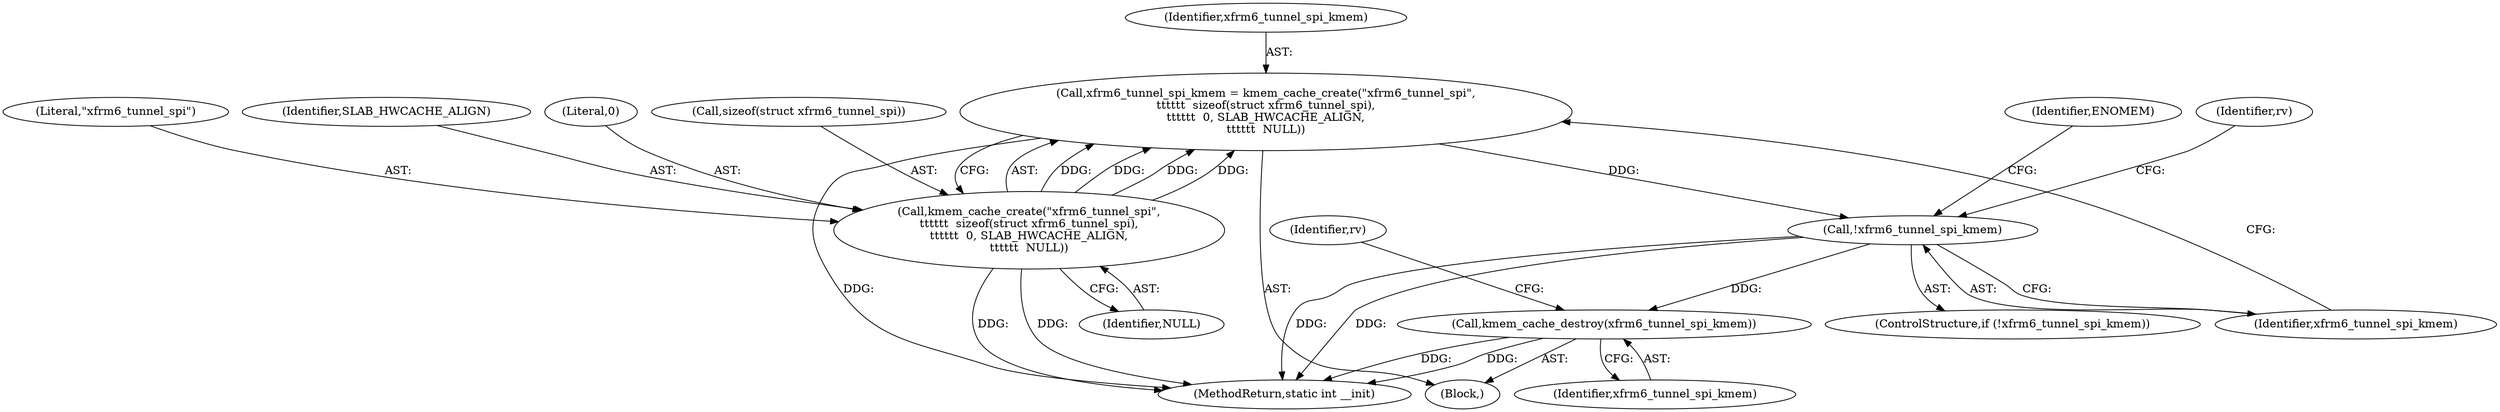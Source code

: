 digraph "0_linux_d5aa407f59f5b83d2c50ec88f5bf56d40f1f8978_3@API" {
"1000104" [label="(Call,xfrm6_tunnel_spi_kmem = kmem_cache_create(\"xfrm6_tunnel_spi\",\n\t\t\t\t\t\t  sizeof(struct xfrm6_tunnel_spi),\n\t\t\t\t\t\t  0, SLAB_HWCACHE_ALIGN,\n\t\t\t\t\t\t  NULL))"];
"1000106" [label="(Call,kmem_cache_create(\"xfrm6_tunnel_spi\",\n\t\t\t\t\t\t  sizeof(struct xfrm6_tunnel_spi),\n\t\t\t\t\t\t  0, SLAB_HWCACHE_ALIGN,\n\t\t\t\t\t\t  NULL))"];
"1000114" [label="(Call,!xfrm6_tunnel_spi_kmem)"];
"1000179" [label="(Call,kmem_cache_destroy(xfrm6_tunnel_spi_kmem))"];
"1000102" [label="(Block,)"];
"1000113" [label="(ControlStructure,if (!xfrm6_tunnel_spi_kmem))"];
"1000115" [label="(Identifier,xfrm6_tunnel_spi_kmem)"];
"1000107" [label="(Literal,\"xfrm6_tunnel_spi\")"];
"1000114" [label="(Call,!xfrm6_tunnel_spi_kmem)"];
"1000182" [label="(Identifier,rv)"];
"1000106" [label="(Call,kmem_cache_create(\"xfrm6_tunnel_spi\",\n\t\t\t\t\t\t  sizeof(struct xfrm6_tunnel_spi),\n\t\t\t\t\t\t  0, SLAB_HWCACHE_ALIGN,\n\t\t\t\t\t\t  NULL))"];
"1000112" [label="(Identifier,NULL)"];
"1000111" [label="(Identifier,SLAB_HWCACHE_ALIGN)"];
"1000105" [label="(Identifier,xfrm6_tunnel_spi_kmem)"];
"1000110" [label="(Literal,0)"];
"1000120" [label="(Identifier,rv)"];
"1000104" [label="(Call,xfrm6_tunnel_spi_kmem = kmem_cache_create(\"xfrm6_tunnel_spi\",\n\t\t\t\t\t\t  sizeof(struct xfrm6_tunnel_spi),\n\t\t\t\t\t\t  0, SLAB_HWCACHE_ALIGN,\n\t\t\t\t\t\t  NULL))"];
"1000179" [label="(Call,kmem_cache_destroy(xfrm6_tunnel_spi_kmem))"];
"1000108" [label="(Call,sizeof(struct xfrm6_tunnel_spi))"];
"1000183" [label="(MethodReturn,static int __init)"];
"1000118" [label="(Identifier,ENOMEM)"];
"1000180" [label="(Identifier,xfrm6_tunnel_spi_kmem)"];
"1000104" -> "1000102"  [label="AST: "];
"1000104" -> "1000106"  [label="CFG: "];
"1000105" -> "1000104"  [label="AST: "];
"1000106" -> "1000104"  [label="AST: "];
"1000115" -> "1000104"  [label="CFG: "];
"1000104" -> "1000183"  [label="DDG: "];
"1000106" -> "1000104"  [label="DDG: "];
"1000106" -> "1000104"  [label="DDG: "];
"1000106" -> "1000104"  [label="DDG: "];
"1000106" -> "1000104"  [label="DDG: "];
"1000104" -> "1000114"  [label="DDG: "];
"1000106" -> "1000112"  [label="CFG: "];
"1000107" -> "1000106"  [label="AST: "];
"1000108" -> "1000106"  [label="AST: "];
"1000110" -> "1000106"  [label="AST: "];
"1000111" -> "1000106"  [label="AST: "];
"1000112" -> "1000106"  [label="AST: "];
"1000106" -> "1000183"  [label="DDG: "];
"1000106" -> "1000183"  [label="DDG: "];
"1000114" -> "1000113"  [label="AST: "];
"1000114" -> "1000115"  [label="CFG: "];
"1000115" -> "1000114"  [label="AST: "];
"1000118" -> "1000114"  [label="CFG: "];
"1000120" -> "1000114"  [label="CFG: "];
"1000114" -> "1000183"  [label="DDG: "];
"1000114" -> "1000183"  [label="DDG: "];
"1000114" -> "1000179"  [label="DDG: "];
"1000179" -> "1000102"  [label="AST: "];
"1000179" -> "1000180"  [label="CFG: "];
"1000180" -> "1000179"  [label="AST: "];
"1000182" -> "1000179"  [label="CFG: "];
"1000179" -> "1000183"  [label="DDG: "];
"1000179" -> "1000183"  [label="DDG: "];
}
